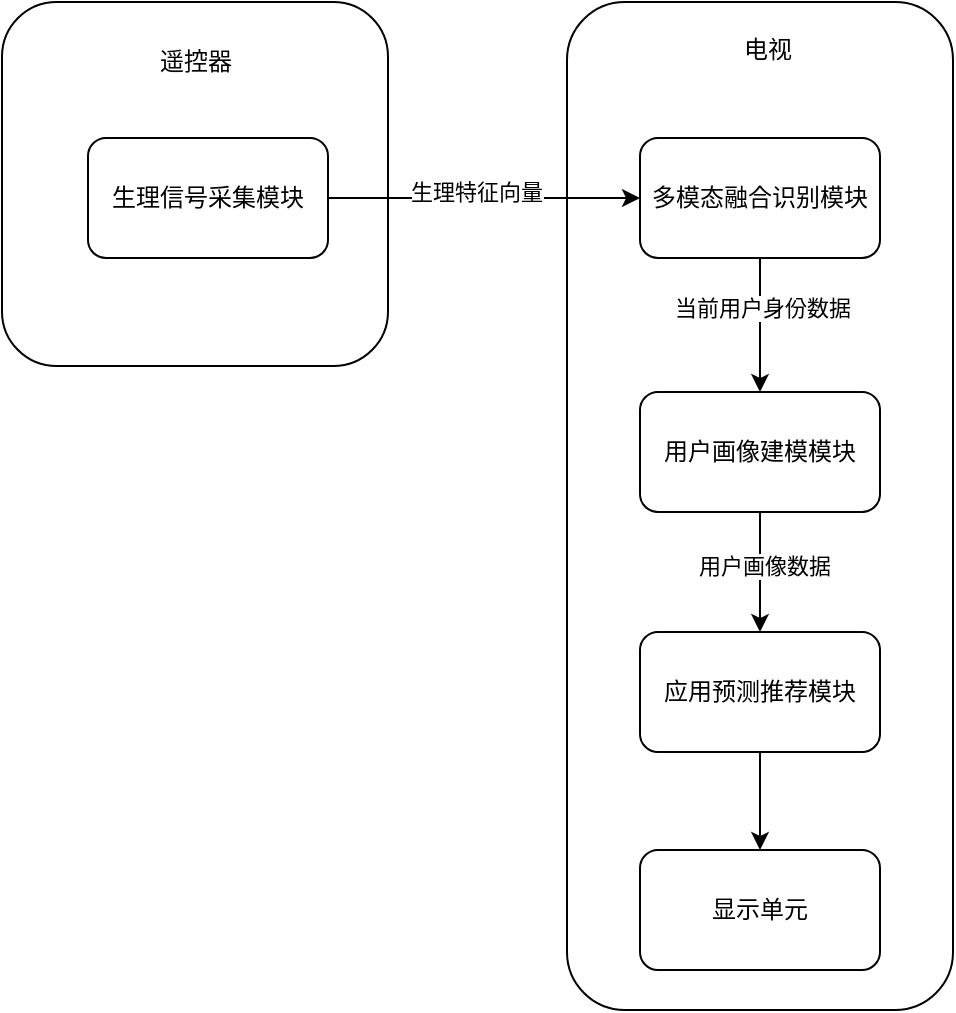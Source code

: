 <mxfile version="28.2.7">
  <diagram name="图1_方法总体架构" id="BcQUYUixFCPhac2G8tOT">
    <mxGraphModel dx="1426" dy="743" grid="0" gridSize="10" guides="1" tooltips="1" connect="1" arrows="1" fold="1" page="1" pageScale="1" pageWidth="827" pageHeight="1169" math="0" shadow="0">
      <root>
        <mxCell id="0" />
        <mxCell id="1" parent="0" />
        <mxCell id="1jVp4gBi2dx-fvzjmEcd-44" value="" style="rounded=1;whiteSpace=wrap;html=1;" vertex="1" parent="1">
          <mxGeometry x="359.5" y="203" width="193" height="504" as="geometry" />
        </mxCell>
        <mxCell id="1jVp4gBi2dx-fvzjmEcd-41" value="" style="rounded=1;whiteSpace=wrap;html=1;" vertex="1" parent="1">
          <mxGeometry x="77" y="203" width="193" height="182" as="geometry" />
        </mxCell>
        <mxCell id="1jVp4gBi2dx-fvzjmEcd-30" style="edgeStyle=orthogonalEdgeStyle;rounded=0;orthogonalLoop=1;jettySize=auto;html=1;exitX=1;exitY=0.5;exitDx=0;exitDy=0;" edge="1" parent="1" source="1jVp4gBi2dx-fvzjmEcd-28" target="1jVp4gBi2dx-fvzjmEcd-29">
          <mxGeometry relative="1" as="geometry" />
        </mxCell>
        <mxCell id="1jVp4gBi2dx-fvzjmEcd-31" value="生理特征向量" style="edgeLabel;html=1;align=center;verticalAlign=middle;resizable=0;points=[];" vertex="1" connectable="0" parent="1jVp4gBi2dx-fvzjmEcd-30">
          <mxGeometry x="-0.051" y="3" relative="1" as="geometry">
            <mxPoint as="offset" />
          </mxGeometry>
        </mxCell>
        <mxCell id="1jVp4gBi2dx-fvzjmEcd-28" value="生理信号采集模块" style="rounded=1;whiteSpace=wrap;html=1;" vertex="1" parent="1">
          <mxGeometry x="120" y="271" width="120" height="60" as="geometry" />
        </mxCell>
        <mxCell id="1jVp4gBi2dx-fvzjmEcd-34" style="edgeStyle=orthogonalEdgeStyle;rounded=0;orthogonalLoop=1;jettySize=auto;html=1;exitX=0.5;exitY=1;exitDx=0;exitDy=0;" edge="1" parent="1" source="1jVp4gBi2dx-fvzjmEcd-29" target="1jVp4gBi2dx-fvzjmEcd-33">
          <mxGeometry relative="1" as="geometry" />
        </mxCell>
        <mxCell id="1jVp4gBi2dx-fvzjmEcd-35" value="当前用户身份数据" style="edgeLabel;html=1;align=center;verticalAlign=middle;resizable=0;points=[];" vertex="1" connectable="0" parent="1jVp4gBi2dx-fvzjmEcd-34">
          <mxGeometry x="-0.254" y="1" relative="1" as="geometry">
            <mxPoint as="offset" />
          </mxGeometry>
        </mxCell>
        <mxCell id="1jVp4gBi2dx-fvzjmEcd-29" value="&lt;p class=&quot;MsoNormal&quot;&gt;&lt;font style=&quot;font-size: 12px;&quot; face=&quot;Helvetica&quot;&gt;多模态融合识别模块&lt;/font&gt;&lt;/p&gt;" style="rounded=1;whiteSpace=wrap;html=1;" vertex="1" parent="1">
          <mxGeometry x="396" y="271" width="120" height="60" as="geometry" />
        </mxCell>
        <mxCell id="1jVp4gBi2dx-fvzjmEcd-37" style="edgeStyle=orthogonalEdgeStyle;rounded=0;orthogonalLoop=1;jettySize=auto;html=1;exitX=0.5;exitY=1;exitDx=0;exitDy=0;" edge="1" parent="1" source="1jVp4gBi2dx-fvzjmEcd-33" target="1jVp4gBi2dx-fvzjmEcd-36">
          <mxGeometry relative="1" as="geometry" />
        </mxCell>
        <mxCell id="1jVp4gBi2dx-fvzjmEcd-38" value="用户画像数据" style="edgeLabel;html=1;align=center;verticalAlign=middle;resizable=0;points=[];" vertex="1" connectable="0" parent="1jVp4gBi2dx-fvzjmEcd-37">
          <mxGeometry x="-0.1" y="2" relative="1" as="geometry">
            <mxPoint as="offset" />
          </mxGeometry>
        </mxCell>
        <mxCell id="1jVp4gBi2dx-fvzjmEcd-33" value="用户画像建模模块" style="rounded=1;whiteSpace=wrap;html=1;" vertex="1" parent="1">
          <mxGeometry x="396" y="398" width="120" height="60" as="geometry" />
        </mxCell>
        <mxCell id="1jVp4gBi2dx-fvzjmEcd-40" style="edgeStyle=orthogonalEdgeStyle;rounded=0;orthogonalLoop=1;jettySize=auto;html=1;exitX=0.5;exitY=1;exitDx=0;exitDy=0;" edge="1" parent="1" source="1jVp4gBi2dx-fvzjmEcd-36" target="1jVp4gBi2dx-fvzjmEcd-39">
          <mxGeometry relative="1" as="geometry" />
        </mxCell>
        <mxCell id="1jVp4gBi2dx-fvzjmEcd-36" value="应用预测推荐模块" style="rounded=1;whiteSpace=wrap;html=1;" vertex="1" parent="1">
          <mxGeometry x="396" y="518" width="120" height="60" as="geometry" />
        </mxCell>
        <mxCell id="1jVp4gBi2dx-fvzjmEcd-39" value="显示单元" style="rounded=1;whiteSpace=wrap;html=1;" vertex="1" parent="1">
          <mxGeometry x="396" y="627" width="120" height="60" as="geometry" />
        </mxCell>
        <mxCell id="1jVp4gBi2dx-fvzjmEcd-42" value="遥控器" style="text;html=1;whiteSpace=wrap;strokeColor=none;fillColor=none;align=center;verticalAlign=middle;rounded=0;" vertex="1" parent="1">
          <mxGeometry x="143.5" y="218" width="60" height="30" as="geometry" />
        </mxCell>
        <mxCell id="1jVp4gBi2dx-fvzjmEcd-47" value="电视" style="text;html=1;whiteSpace=wrap;strokeColor=none;fillColor=none;align=center;verticalAlign=middle;rounded=0;" vertex="1" parent="1">
          <mxGeometry x="430" y="212" width="60" height="30" as="geometry" />
        </mxCell>
      </root>
    </mxGraphModel>
  </diagram>
</mxfile>
